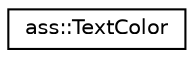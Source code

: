 digraph "Graphical Class Hierarchy"
{
 // LATEX_PDF_SIZE
  edge [fontname="Helvetica",fontsize="10",labelfontname="Helvetica",labelfontsize="10"];
  node [fontname="Helvetica",fontsize="10",shape=record];
  rankdir="LR";
  Node0 [label="ass::TextColor",height=0.2,width=0.4,color="black", fillcolor="white", style="filled",URL="$structass_1_1TextColor.html",tooltip="Controls the text color of AView."];
}
